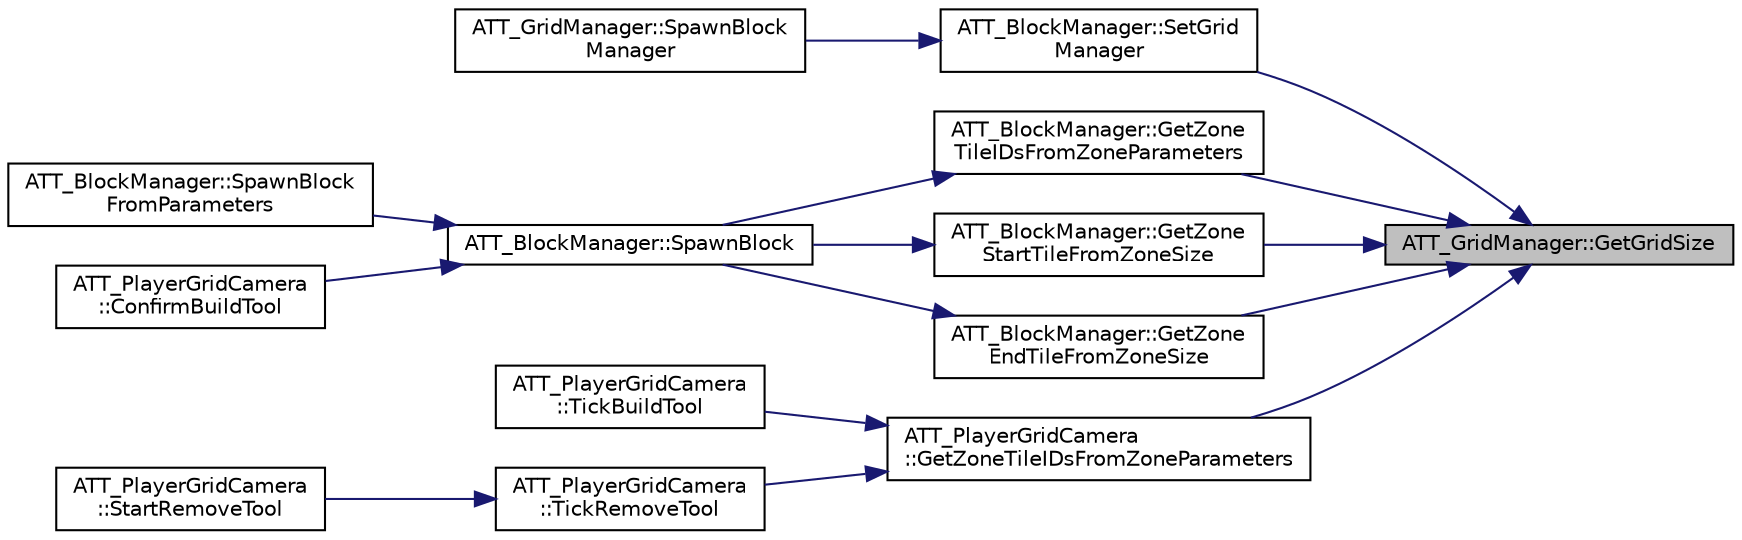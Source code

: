 digraph "ATT_GridManager::GetGridSize"
{
 // LATEX_PDF_SIZE
  edge [fontname="Helvetica",fontsize="10",labelfontname="Helvetica",labelfontsize="10"];
  node [fontname="Helvetica",fontsize="10",shape=record];
  rankdir="RL";
  Node19 [label="ATT_GridManager::GetGridSize",height=0.2,width=0.4,color="black", fillcolor="grey75", style="filled", fontcolor="black",tooltip="Accessor - Returns the size of the grid in a 2D Vector."];
  Node19 -> Node20 [dir="back",color="midnightblue",fontsize="10",style="solid"];
  Node20 [label="ATT_BlockManager::SetGrid\lManager",height=0.2,width=0.4,color="black", fillcolor="white", style="filled",URL="$class_a_t_t___block_manager.html#adb56f90bbc291b799f38e91d26d6f003",tooltip="Sets the GridManager variable and sets the size of all tile arrays."];
  Node20 -> Node21 [dir="back",color="midnightblue",fontsize="10",style="solid"];
  Node21 [label="ATT_GridManager::SpawnBlock\lManager",height=0.2,width=0.4,color="black", fillcolor="white", style="filled",URL="$class_a_t_t___grid_manager.html#aa5645338890f95f2d400420c29f82952",tooltip="Spawns a BlockManager object (there can only be one at all times)."];
  Node19 -> Node22 [dir="back",color="midnightblue",fontsize="10",style="solid"];
  Node22 [label="ATT_BlockManager::GetZone\lTileIDsFromZoneParameters",height=0.2,width=0.4,color="black", fillcolor="white", style="filled",URL="$class_a_t_t___block_manager.html#a5b89998b7b010e253761617f03362b03",tooltip="Returns all the tiles included in the zone delimited by tileA & tileB (opposing corners of the rectan..."];
  Node22 -> Node23 [dir="back",color="midnightblue",fontsize="10",style="solid"];
  Node23 [label="ATT_BlockManager::SpawnBlock",height=0.2,width=0.4,color="black", fillcolor="white", style="filled",URL="$class_a_t_t___block_manager.html#a5276646c418b0ef0a3fa7253144bbc74",tooltip="Calculate the zone used by the block & assign the tile arrays to the block."];
  Node23 -> Node24 [dir="back",color="midnightblue",fontsize="10",style="solid"];
  Node24 [label="ATT_BlockManager::SpawnBlock\lFromParameters",height=0.2,width=0.4,color="black", fillcolor="white", style="filled",URL="$class_a_t_t___block_manager.html#a38f27c6297567c4120a09b103b18d7fe",tooltip="Gets a random blockID corresponding to parameters in the data table."];
  Node23 -> Node25 [dir="back",color="midnightblue",fontsize="10",style="solid"];
  Node25 [label="ATT_PlayerGridCamera\l::ConfirmBuildTool",height=0.2,width=0.4,color="black", fillcolor="white", style="filled",URL="$class_a_t_t___player_grid_camera.html#aca622600a2b7f3a52b001c34a0da537b",tooltip="Finalises the block building or zone building process."];
  Node19 -> Node26 [dir="back",color="midnightblue",fontsize="10",style="solid"];
  Node26 [label="ATT_BlockManager::GetZone\lStartTileFromZoneSize",height=0.2,width=0.4,color="black", fillcolor="white", style="filled",URL="$class_a_t_t___block_manager.html#a59bada3b5d0d0f9d55fa6ef89133849b",tooltip="Returns the TileID of the corner tile opposite to tileB in a zone defined by parameters (see top of p..."];
  Node26 -> Node23 [dir="back",color="midnightblue",fontsize="10",style="solid"];
  Node19 -> Node27 [dir="back",color="midnightblue",fontsize="10",style="solid"];
  Node27 [label="ATT_BlockManager::GetZone\lEndTileFromZoneSize",height=0.2,width=0.4,color="black", fillcolor="white", style="filled",URL="$class_a_t_t___block_manager.html#ae317f6c25bbb2a33a510ac726fe267ab",tooltip="Returns the TileID of the corner tile opposite to tileA in a zone defined by parameters (see top of p..."];
  Node27 -> Node23 [dir="back",color="midnightblue",fontsize="10",style="solid"];
  Node19 -> Node28 [dir="back",color="midnightblue",fontsize="10",style="solid"];
  Node28 [label="ATT_PlayerGridCamera\l::GetZoneTileIDsFromZoneParameters",height=0.2,width=0.4,color="black", fillcolor="white", style="filled",URL="$class_a_t_t___player_grid_camera.html#afb96fd6854de63d2871cff6402622d9f",tooltip="Returns all the tiles included in the zone delimited by tileA & tileB (opposing corners of the rectan..."];
  Node28 -> Node29 [dir="back",color="midnightblue",fontsize="10",style="solid"];
  Node29 [label="ATT_PlayerGridCamera\l::TickBuildTool",height=0.2,width=0.4,color="black", fillcolor="white", style="filled",URL="$class_a_t_t___player_grid_camera.html#a67c2ba8b8b3f86ddddf25f3d11b70c8f",tooltip="Lerps the \"ghost block\" on tick to ensure a smooth movement."];
  Node28 -> Node30 [dir="back",color="midnightblue",fontsize="10",style="solid"];
  Node30 [label="ATT_PlayerGridCamera\l::TickRemoveTool",height=0.2,width=0.4,color="black", fillcolor="white", style="filled",URL="$class_a_t_t___player_grid_camera.html#a1d0784f96f603f5dae27ff61e329c527",tooltip="Used to refresh the zone selection."];
  Node30 -> Node31 [dir="back",color="midnightblue",fontsize="10",style="solid"];
  Node31 [label="ATT_PlayerGridCamera\l::StartRemoveTool",height=0.2,width=0.4,color="black", fillcolor="white", style="filled",URL="$class_a_t_t___player_grid_camera.html#aa5e54106a559060b452e8f39ac2b83c4",tooltip="Starts RemoveTool, will wait for the player to click a tile to call ConfirmRemoveToolStartTile()."];
}
